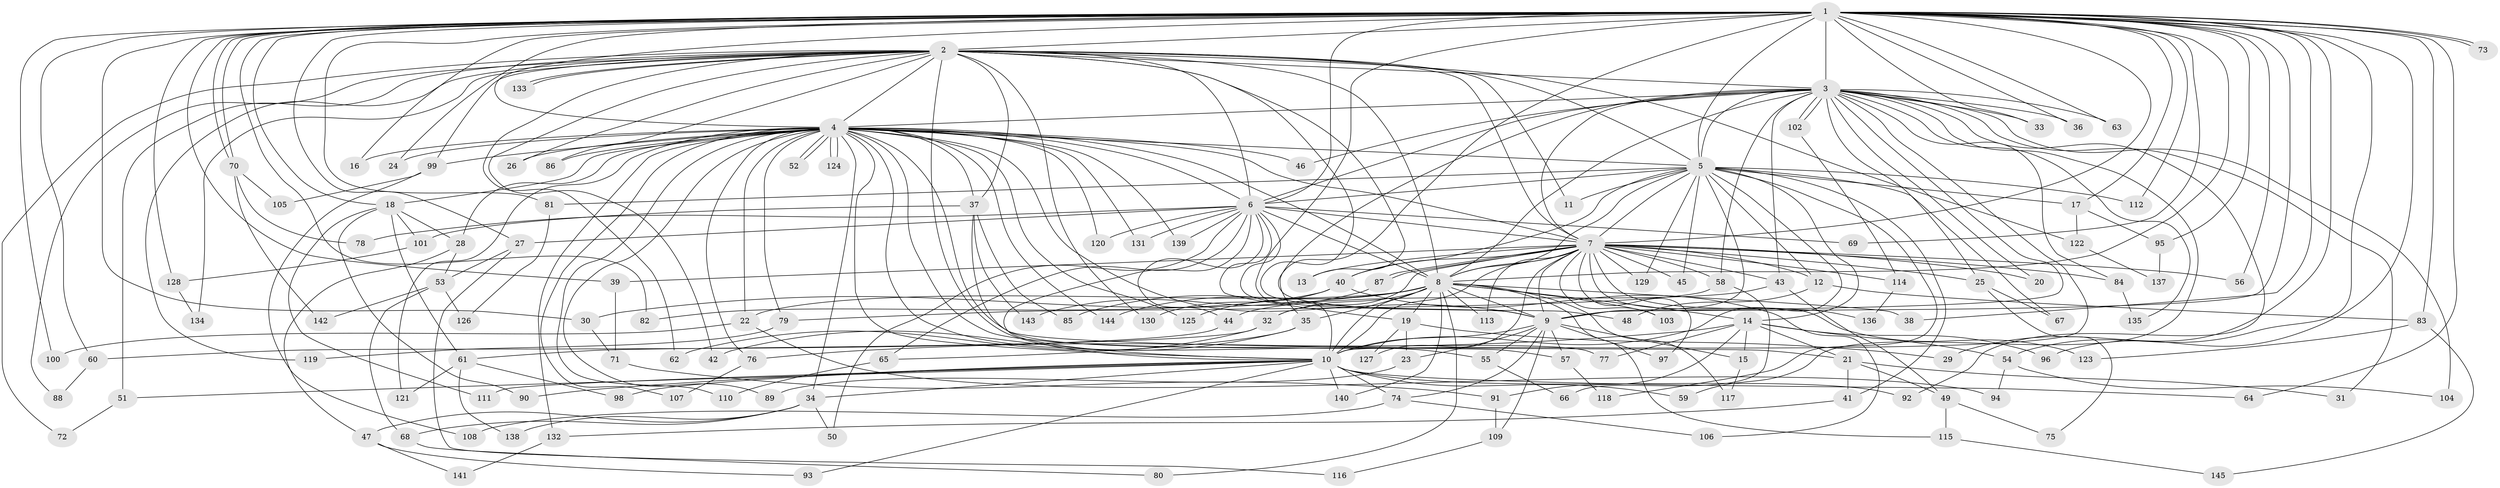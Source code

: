 // Generated by graph-tools (version 1.1) at 2025/35/03/09/25 02:35:05]
// undirected, 145 vertices, 315 edges
graph export_dot {
graph [start="1"]
  node [color=gray90,style=filled];
  1;
  2;
  3;
  4;
  5;
  6;
  7;
  8;
  9;
  10;
  11;
  12;
  13;
  14;
  15;
  16;
  17;
  18;
  19;
  20;
  21;
  22;
  23;
  24;
  25;
  26;
  27;
  28;
  29;
  30;
  31;
  32;
  33;
  34;
  35;
  36;
  37;
  38;
  39;
  40;
  41;
  42;
  43;
  44;
  45;
  46;
  47;
  48;
  49;
  50;
  51;
  52;
  53;
  54;
  55;
  56;
  57;
  58;
  59;
  60;
  61;
  62;
  63;
  64;
  65;
  66;
  67;
  68;
  69;
  70;
  71;
  72;
  73;
  74;
  75;
  76;
  77;
  78;
  79;
  80;
  81;
  82;
  83;
  84;
  85;
  86;
  87;
  88;
  89;
  90;
  91;
  92;
  93;
  94;
  95;
  96;
  97;
  98;
  99;
  100;
  101;
  102;
  103;
  104;
  105;
  106;
  107;
  108;
  109;
  110;
  111;
  112;
  113;
  114;
  115;
  116;
  117;
  118;
  119;
  120;
  121;
  122;
  123;
  124;
  125;
  126;
  127;
  128;
  129;
  130;
  131;
  132;
  133;
  134;
  135;
  136;
  137;
  138;
  139;
  140;
  141;
  142;
  143;
  144;
  145;
  1 -- 2;
  1 -- 3;
  1 -- 4;
  1 -- 5;
  1 -- 6;
  1 -- 7;
  1 -- 8;
  1 -- 9;
  1 -- 10;
  1 -- 16;
  1 -- 17;
  1 -- 18;
  1 -- 24;
  1 -- 27;
  1 -- 29;
  1 -- 30;
  1 -- 33;
  1 -- 36;
  1 -- 38;
  1 -- 39;
  1 -- 48;
  1 -- 54;
  1 -- 56;
  1 -- 60;
  1 -- 63;
  1 -- 64;
  1 -- 69;
  1 -- 70;
  1 -- 70;
  1 -- 73;
  1 -- 73;
  1 -- 81;
  1 -- 82;
  1 -- 83;
  1 -- 95;
  1 -- 96;
  1 -- 100;
  1 -- 112;
  1 -- 128;
  2 -- 3;
  2 -- 4;
  2 -- 5;
  2 -- 6;
  2 -- 7;
  2 -- 8;
  2 -- 9;
  2 -- 10;
  2 -- 11;
  2 -- 13;
  2 -- 26;
  2 -- 37;
  2 -- 42;
  2 -- 51;
  2 -- 62;
  2 -- 72;
  2 -- 86;
  2 -- 88;
  2 -- 99;
  2 -- 119;
  2 -- 122;
  2 -- 130;
  2 -- 133;
  2 -- 133;
  2 -- 134;
  3 -- 4;
  3 -- 5;
  3 -- 6;
  3 -- 7;
  3 -- 8;
  3 -- 9;
  3 -- 10;
  3 -- 20;
  3 -- 25;
  3 -- 31;
  3 -- 33;
  3 -- 35;
  3 -- 36;
  3 -- 43;
  3 -- 46;
  3 -- 58;
  3 -- 59;
  3 -- 63;
  3 -- 84;
  3 -- 92;
  3 -- 102;
  3 -- 102;
  3 -- 104;
  3 -- 135;
  4 -- 5;
  4 -- 6;
  4 -- 7;
  4 -- 8;
  4 -- 9;
  4 -- 10;
  4 -- 16;
  4 -- 18;
  4 -- 21;
  4 -- 22;
  4 -- 24;
  4 -- 26;
  4 -- 28;
  4 -- 34;
  4 -- 37;
  4 -- 46;
  4 -- 52;
  4 -- 52;
  4 -- 55;
  4 -- 57;
  4 -- 76;
  4 -- 79;
  4 -- 86;
  4 -- 89;
  4 -- 99;
  4 -- 107;
  4 -- 110;
  4 -- 120;
  4 -- 121;
  4 -- 124;
  4 -- 124;
  4 -- 125;
  4 -- 131;
  4 -- 132;
  4 -- 139;
  4 -- 144;
  5 -- 6;
  5 -- 7;
  5 -- 8;
  5 -- 9;
  5 -- 10;
  5 -- 11;
  5 -- 12;
  5 -- 14;
  5 -- 17;
  5 -- 40;
  5 -- 41;
  5 -- 45;
  5 -- 67;
  5 -- 81;
  5 -- 112;
  5 -- 118;
  5 -- 129;
  6 -- 7;
  6 -- 8;
  6 -- 9;
  6 -- 10;
  6 -- 19;
  6 -- 27;
  6 -- 44;
  6 -- 50;
  6 -- 65;
  6 -- 69;
  6 -- 78;
  6 -- 120;
  6 -- 131;
  6 -- 139;
  7 -- 8;
  7 -- 9;
  7 -- 10;
  7 -- 12;
  7 -- 13;
  7 -- 20;
  7 -- 25;
  7 -- 32;
  7 -- 39;
  7 -- 40;
  7 -- 43;
  7 -- 45;
  7 -- 56;
  7 -- 58;
  7 -- 84;
  7 -- 87;
  7 -- 87;
  7 -- 97;
  7 -- 103;
  7 -- 113;
  7 -- 114;
  7 -- 123;
  7 -- 127;
  7 -- 129;
  7 -- 136;
  8 -- 9;
  8 -- 10;
  8 -- 14;
  8 -- 19;
  8 -- 22;
  8 -- 30;
  8 -- 32;
  8 -- 35;
  8 -- 38;
  8 -- 80;
  8 -- 85;
  8 -- 103;
  8 -- 113;
  8 -- 115;
  8 -- 117;
  8 -- 125;
  8 -- 140;
  8 -- 144;
  9 -- 10;
  9 -- 15;
  9 -- 23;
  9 -- 55;
  9 -- 57;
  9 -- 74;
  9 -- 97;
  9 -- 109;
  10 -- 34;
  10 -- 51;
  10 -- 59;
  10 -- 64;
  10 -- 74;
  10 -- 90;
  10 -- 92;
  10 -- 93;
  10 -- 98;
  10 -- 111;
  10 -- 140;
  12 -- 48;
  12 -- 83;
  14 -- 15;
  14 -- 21;
  14 -- 54;
  14 -- 76;
  14 -- 77;
  14 -- 91;
  14 -- 96;
  15 -- 117;
  17 -- 95;
  17 -- 122;
  18 -- 28;
  18 -- 61;
  18 -- 90;
  18 -- 101;
  18 -- 111;
  19 -- 23;
  19 -- 29;
  19 -- 127;
  21 -- 31;
  21 -- 41;
  21 -- 49;
  22 -- 94;
  22 -- 100;
  23 -- 89;
  25 -- 67;
  25 -- 75;
  27 -- 53;
  27 -- 116;
  28 -- 47;
  28 -- 53;
  30 -- 71;
  32 -- 61;
  32 -- 62;
  34 -- 47;
  34 -- 50;
  34 -- 68;
  34 -- 138;
  35 -- 42;
  35 -- 65;
  37 -- 77;
  37 -- 85;
  37 -- 101;
  37 -- 143;
  39 -- 71;
  40 -- 82;
  40 -- 106;
  40 -- 130;
  41 -- 132;
  43 -- 44;
  43 -- 49;
  44 -- 60;
  47 -- 93;
  47 -- 141;
  49 -- 75;
  49 -- 115;
  51 -- 72;
  53 -- 68;
  53 -- 126;
  53 -- 142;
  54 -- 94;
  54 -- 104;
  55 -- 66;
  57 -- 118;
  58 -- 66;
  58 -- 79;
  60 -- 88;
  61 -- 98;
  61 -- 121;
  61 -- 138;
  65 -- 110;
  68 -- 80;
  70 -- 78;
  70 -- 105;
  70 -- 142;
  71 -- 91;
  74 -- 106;
  74 -- 108;
  76 -- 107;
  79 -- 119;
  81 -- 126;
  83 -- 123;
  83 -- 145;
  84 -- 135;
  87 -- 143;
  91 -- 109;
  95 -- 137;
  99 -- 105;
  99 -- 108;
  101 -- 128;
  102 -- 114;
  109 -- 116;
  114 -- 136;
  115 -- 145;
  122 -- 137;
  128 -- 134;
  132 -- 141;
}
